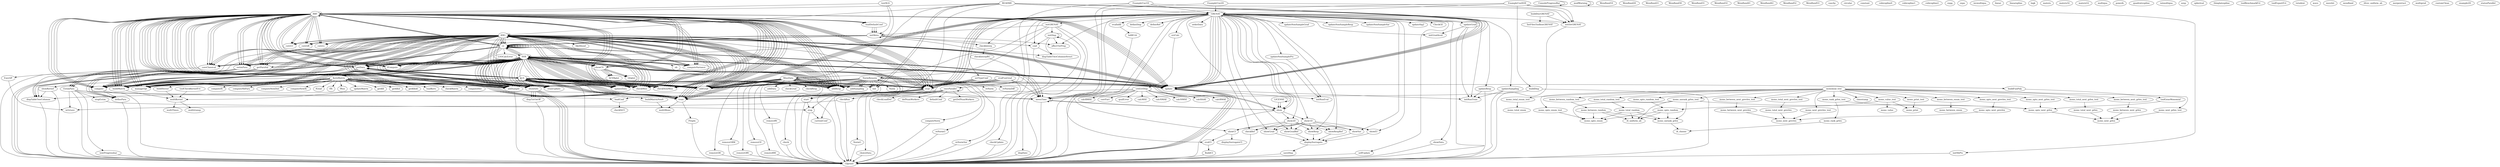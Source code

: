 /* Created by mdot for Matlab */
digraph m2html {
  GRENAT -> CheckGE;
  GRENAT -> GRENAT;
  GRENAT -> affectTxtProp;
  GRENAT -> checkInterp;
  GRENAT -> checkRef;
  GRENAT -> checkUpdate;
  GRENAT -> conf;
  GRENAT -> defineDisp;
  GRENAT -> defineRef;
  GRENAT -> errCalc;
  GRENAT -> eval;
  GRENAT -> evalCI;
  GRENAT -> evalInfill;
  GRENAT -> initGRENAT;
  GRENAT -> initGradAvail;
  GRENAT -> initRunEval;
  GRENAT -> initRunTrain;
  GRENAT -> orderData;
  GRENAT -> selfUpdate;
  GRENAT -> setTypeConf;
  GRENAT -> show;
  GRENAT -> show1D;
  GRENAT -> show2D;
  GRENAT -> showCI;
  GRENAT -> showData;
  GRENAT -> showEI;
  GRENAT -> showGrad;
  GRENAT -> showGradRef;
  GRENAT -> showResp;
  GRENAT -> showRespRef;
  GRENAT -> showVar;
  GRENAT -> train;
  GRENAT -> update;
  GRENAT -> updateGrad;
  GRENAT -> updateNonSampleGrad;
  GRENAT -> updateNonSamplePts;
  GRENAT -> updateNonSampleResp;
  GRENAT -> updateNonSampleVar;
  GRENAT -> updateResp;
  GRENAT -> updateSampling;
  GRENAT -> updateSig2;
  GRENAT -> initDirGRENAT;
  GRENAT -> eval;
  GRENAT -> train;
  GRENAT -> update;
  GRENAT -> eval;
  GRENAT -> train;
  GRENAT -> update;
  GRENAT -> eval;
  GRENAT -> train;
  GRENAT -> update;
  GRENAT -> eval;
  GRENAT -> train;
  GRENAT -> update;
  GRENAT -> show;
  checkInterp -> checkInterpRG;
  checkRef -> Gfprintf;
  checkUpdate -> Gfprintf;
  conf -> Gfprintf;
  conf -> dispTableTwoColumnsStruct;
  errCalc -> critErrDisp;
  eval -> train;
  eval -> train;
  eval -> train;
  eval -> train;
  eval -> train;
  eval -> Gfprintf;
  eval -> mesuTime;
  evalCI -> BuildCI;
  evalInfill -> InfillCrit;
  initGRENAT -> dispDate;
  initGRENAT -> initDisp;
  initGRENAT -> initMeta;
  initGRENAT -> MissData;
  initGRENAT -> NormRenorm;
  initGRENAT -> Gfprintf;
  selfUpdate -> Gfprintf;
  setTypeConf -> eval;
  setTypeConf -> eval;
  setTypeConf -> eval;
  setTypeConf -> eval;
  setTypeConf -> eval;
  show -> show1D;
  show -> show2D;
  show1D -> checkRef;
  show1D -> showCI;
  show1D -> showEI;
  show1D -> showGrad;
  show1D -> showGradRef;
  show1D -> showResp;
  show1D -> showRespRef;
  show1D -> showVar;
  show2D -> checkRef;
  show2D -> showCI;
  show2D -> showEI;
  show2D -> showGrad;
  show2D -> showGradRef;
  show2D -> showResp;
  show2D -> showRespRef;
  show2D -> showVar;
  showCI -> evalCI;
  showCI -> displaySurrogateCI;
  showData -> Gfprintf;
  showEI -> displaySurrogate;
  showGrad -> displaySurrogate;
  showGradRef -> displaySurrogate;
  showResp -> displaySurrogate;
  showRespRef -> displaySurrogate;
  showVar -> displaySurrogate;
  train -> PrepIn;
  update -> initRunEval;
  update -> initRunTrain;
  updateGrad -> initGradAvail;
  updateGrad -> initRunTrain;
  updateGrad -> Gfprintf;
  updateNonSamplePts -> initRunEval;
  updateResp -> initRunTrain;
  updateResp -> Gfprintf;
  updateSampling -> initRunTrain;
  updateSampling -> Gfprintf;
  ExampleUse1D -> GRENAT;
  ExampleUse1D -> initDirGRENAT;
  ExampleUse1D -> execParallel;
  ExampleUse1D -> mesuTime;
  ExampleUse2D -> GRENAT;
  ExampleUse2D -> initDirGRENAT;
  ExampleUse2D -> mesuTime;
  ExampleUseDOE -> GRENAT;
  ExampleUseDOE -> initDirGRENAT;
  ExampleUseDOE -> initNbPts;
  ExampleUseDOE -> buildDisp;
  ExampleUseDOE -> mesuTime;
  LICENSE -> show;
  LICENSE -> LICENSE;
  LICENSE -> show;
  README -> GRENAT;
  README -> update;
  README -> init;
  README -> KRG;
  README -> update;
  README -> RBF;
  README -> update;
  README -> SVR;
  README -> update;
  README -> update;
  README -> init;
  README -> start;
  initDirGRENAT -> Gfprintf;
  BuildCI -> Gfprintf;
  InfillCrit -> Gfprintf;
  critErrDisp -> calcMSE;
  critErrDisp -> calcNMAE;
  critErrDisp -> calcNMSE;
  critErrDisp -> calcRAAE;
  critErrDisp -> calcRMAE;
  critErrDisp -> calcRMSE;
  critErrDisp -> corrFact;
  critErrDisp -> qualError;
  critErrDisp -> Gfprintf;
  critErrDisp -> dispTableTwoColumns;
  critErrDisp -> mesuTime;
  dispDate -> Gfprintf;
  displaySurrogate -> saveDisp;
  saveDisp -> Gfprintf;
  initDisp -> affectTxtProp;
  initDisp -> conf;
  initDisp -> initDisp;
  initDisp -> Gfprintf;
  initDisp -> dispTableTwoColumnsStruct;
  initMeta -> affectTxtProp;
  initMeta -> checkInterp;
  initMeta -> conf;
  initMeta -> initMeta;
  initMeta -> cv;
  initMeta -> cv;
  initMeta -> cv;
  initMeta -> Gfprintf;
  initMeta -> dispTableTwoColumns;
  initMeta -> dispTableTwoColumnsStruct;
  initNbPts -> Gfprintf;
  KernMatrix -> KernMatrix;
  KernMatrix -> addSample;
  KernMatrix -> buildMatrix;
  KernMatrix -> buildVector;
  KernMatrix -> checkMatrix;
  KernMatrix -> computeDist;
  KernMatrix -> computeIX;
  KernMatrix -> computeNbPara;
  KernMatrix -> computeNewDist;
  KernMatrix -> computeNewIX;
  KernMatrix -> fGrad;
  KernMatrix -> fIX;
  KernMatrix -> fRun;
  KernMatrix -> getKK;
  KernMatrix -> getKKd;
  KernMatrix -> getKKdd;
  KernMatrix -> init;
  KernMatrix -> loadKern;
  KernMatrix -> showKernel;
  KernMatrix -> updateMatrix;
  KernMatrix -> addSample;
  KernMatrix -> buildMatrix;
  KernMatrix -> addSample;
  KernMatrix -> buildMatrix;
  KernMatrix -> addSample;
  KernMatrix -> buildMatrix;
  KernMatrix -> addSample;
  KernMatrix -> init;
  addSample -> Gfprintf;
  buildMatrix -> multiKernel;
  buildVector -> multiKernel;
  showKernel -> Gfprintf;
  showKernel -> dispTableTwoColumns;
  updateMatrix -> multiKernel;
  multiKernel -> multiTimes;
  multiKernel -> multitransp;
  toolCheckKernelFct -> multiKernel;
  toolGeneMonomial -> mono_upto_next_grlex;
  ConsoleProgressBar -> ConsoleProgressBar;
  mono_between_enum_test -> mono_between_enum;
  mono_between_next_grevlex -> mono_next_grevlex;
  mono_between_next_grevlex_test -> mono_between_next_grevlex;
  mono_between_next_grlex -> mono_next_grlex;
  mono_between_next_grlex_test -> mono_between_next_grlex;
  mono_between_random -> i4_uniform_ab;
  mono_between_random -> mono_unrank_grlex;
  mono_between_random -> mono_upto_enum;
  mono_between_random_test -> mono_between_random;
  mono_next_grevlex_test -> mono_next_grevlex;
  mono_next_grlex_test -> mono_next_grlex;
  mono_print_test -> mono_print;
  mono_rank_grlex -> i4_choose;
  mono_rank_grlex_test -> mono_rank_grlex;
  mono_rank_grlex_test -> mono_upto_next_grlex;
  mono_total_enum_test -> mono_total_enum;
  mono_total_next_grevlex -> mono_next_grevlex;
  mono_total_next_grevlex_test -> mono_total_next_grevlex;
  mono_total_next_grlex -> mono_next_grlex;
  mono_total_next_grlex_test -> mono_total_next_grlex;
  mono_total_random -> i4_uniform_ab;
  mono_total_random -> mono_unrank_grlex;
  mono_total_random -> mono_upto_enum;
  mono_total_random_test -> mono_total_random;
  mono_unrank_grlex -> i4_choose;
  mono_unrank_grlex_test -> i4_uniform_ab;
  mono_unrank_grlex_test -> mono_unrank_grlex;
  mono_unrank_grlex_test -> mono_upto_enum;
  mono_unrank_grlex_test -> mono_upto_next_grlex;
  mono_upto_enum_test -> mono_upto_enum;
  mono_upto_next_grevlex -> mono_next_grevlex;
  mono_upto_next_grevlex_test -> mono_upto_next_grevlex;
  mono_upto_next_grlex -> mono_next_grlex;
  mono_upto_next_grlex_test -> mono_upto_next_grlex;
  mono_upto_random -> i4_uniform_ab;
  mono_upto_random -> mono_unrank_grlex;
  mono_upto_random -> mono_upto_enum;
  mono_upto_random_test -> mono_upto_random;
  mono_value_test -> mono_print;
  mono_value_test -> mono_upto_random;
  mono_value_test -> mono_value;
  monomial_test -> mono_between_enum_test;
  monomial_test -> mono_between_next_grevlex_test;
  monomial_test -> mono_between_next_grlex_test;
  monomial_test -> mono_between_random_test;
  monomial_test -> mono_next_grevlex_test;
  monomial_test -> mono_next_grlex_test;
  monomial_test -> mono_print_test;
  monomial_test -> mono_rank_grlex_test;
  monomial_test -> mono_total_enum_test;
  monomial_test -> mono_total_next_grevlex_test;
  monomial_test -> mono_total_next_grlex_test;
  monomial_test -> mono_total_random_test;
  monomial_test -> mono_unrank_grlex_test;
  monomial_test -> mono_upto_enum_test;
  monomial_test -> mono_upto_next_grevlex_test;
  monomial_test -> mono_upto_next_grlex_test;
  monomial_test -> mono_upto_random_test;
  monomial_test -> mono_value_test;
  monomial_test -> timestamp;
  KRG -> eval;
  KRG -> train;
  KRG -> update;
  KRG -> addSample;
  KRG -> buildMatrix;
  KRG -> KRG;
  KRG -> addGrad;
  KRG -> addResp;
  KRG -> addSample;
  KRG -> buildMatrix;
  KRG -> checkMiss;
  KRG -> checkNewMiss;
  KRG -> compute;
  KRG -> computeVariance;
  KRG -> coreClassical;
  KRG -> coreLL;
  KRG -> coreLU;
  KRG -> coreQR;
  KRG -> cv;
  KRG -> estimPara;
  KRG -> eval;
  KRG -> fCompute;
  KRG -> getParaVal;
  KRG -> likelihood;
  KRG -> manageOpt;
  KRG -> setData;
  KRG -> showCV;
  KRG -> showInfo;
  KRG -> train;
  KRG -> trainUpdate;
  KRG -> update;
  KRG -> updateData;
  KRG -> addGrad;
  KRG -> addResp;
  KRG -> addSample;
  KRG -> buildMatrix;
  KRG -> checkMiss;
  KRG -> checkNewMiss;
  KRG -> compute;
  KRG -> computeVariance;
  KRG -> coreClassical;
  KRG -> coreLL;
  KRG -> coreLU;
  KRG -> coreQR;
  KRG -> cv;
  KRG -> estimPara;
  KRG -> eval;
  KRG -> fCompute;
  KRG -> getParaVal;
  KRG -> manageOpt;
  KRG -> setData;
  KRG -> showCV;
  KRG -> showInfo;
  KRG -> train;
  KRG -> trainUpdate;
  KRG -> update;
  KRG -> updateData;
  KRG -> addGrad;
  KRG -> addResp;
  KRG -> addSample;
  KRG -> buildMatrix;
  KRG -> checkMiss;
  KRG -> checkNewMiss;
  KRG -> compute;
  KRG -> computeVariance;
  KRG -> coreClassical;
  KRG -> cv;
  KRG -> estimPara;
  KRG -> eval;
  KRG -> fCompute;
  KRG -> getParaVal;
  KRG -> manageOpt;
  KRG -> setData;
  KRG -> showCV;
  KRG -> showInfo;
  KRG -> train;
  KRG -> trainUpdate;
  KRG -> update;
  KRG -> updateData;
  KRG -> addGrad;
  KRG -> addResp;
  KRG -> addSample;
  KRG -> checkMiss;
  KRG -> checkNewMiss;
  KRG -> compute;
  KRG -> eval;
  KRG -> manageOpt;
  KRG -> setData;
  KRG -> showInfo;
  KRG -> train;
  KRG -> trainUpdate;
  KRG -> update;
  KRG -> updateData;
  KRG -> addGrad;
  KRG -> addResp;
  KRG -> addGrad;
  KRG -> addResp;
  KRG -> Gfprintf;
  compute -> definePara;
  cv -> cv;
  cv -> cv;
  cv -> cv;
  cv -> Gfprintf;
  cv -> dispTableTwoColumns;
  cv -> mesuTime;
  estimPara -> EstimPara;
  getParaVal -> definePara;
  loadDefaultConf -> initMeta;
  setData -> KernMatrix;
  setData -> xLS;
  showCV -> QQplot;
  showCV -> SCVRplot;
  showInfo -> Gfprintf;
  showInfo -> dispTxtOnOff;
  update -> Gfprintf;
  RBF -> eval;
  RBF -> train;
  RBF -> update;
  RBF -> addSample;
  RBF -> buildMatrix;
  RBF -> addGrad;
  RBF -> addResp;
  RBF -> addSample;
  RBF -> buildMatrix;
  RBF -> checkMiss;
  RBF -> checkNewMiss;
  RBF -> compute;
  RBF -> computeVariance;
  RBF -> coreClassical;
  RBF -> coreLL;
  RBF -> coreLU;
  RBF -> coreQR;
  RBF -> cv;
  RBF -> estimPara;
  RBF -> eval;
  RBF -> fCompute;
  RBF -> getParaVal;
  RBF -> loadDefaultConf;
  RBF -> manageOpt;
  RBF -> setData;
  RBF -> showCV;
  RBF -> showInfo;
  RBF -> train;
  RBF -> trainUpdate;
  RBF -> update;
  RBF -> updateData;
  RBF -> RBF;
  RBF -> addGrad;
  RBF -> addResp;
  RBF -> addSample;
  RBF -> buildMatrix;
  RBF -> checkMiss;
  RBF -> checkNewMiss;
  RBF -> compute;
  RBF -> computeVariance;
  RBF -> coreClassical;
  RBF -> coreLL;
  RBF -> coreLU;
  RBF -> coreQR;
  RBF -> cv;
  RBF -> estimPara;
  RBF -> eval;
  RBF -> fCompute;
  RBF -> getParaVal;
  RBF -> loadDefaultConf;
  RBF -> manageOpt;
  RBF -> setData;
  RBF -> showCV;
  RBF -> showInfo;
  RBF -> train;
  RBF -> trainUpdate;
  RBF -> update;
  RBF -> updateData;
  RBF -> addGrad;
  RBF -> addResp;
  RBF -> addSample;
  RBF -> buildMatrix;
  RBF -> checkMiss;
  RBF -> checkNewMiss;
  RBF -> compute;
  RBF -> computeVariance;
  RBF -> coreClassical;
  RBF -> cv;
  RBF -> estimPara;
  RBF -> eval;
  RBF -> fCompute;
  RBF -> getParaVal;
  RBF -> loadDefaultConf;
  RBF -> manageOpt;
  RBF -> setData;
  RBF -> showCV;
  RBF -> showInfo;
  RBF -> train;
  RBF -> trainUpdate;
  RBF -> update;
  RBF -> updateData;
  RBF -> addGrad;
  RBF -> addResp;
  RBF -> addSample;
  RBF -> checkMiss;
  RBF -> checkNewMiss;
  RBF -> compute;
  RBF -> eval;
  RBF -> manageOpt;
  RBF -> setData;
  RBF -> showInfo;
  RBF -> train;
  RBF -> trainUpdate;
  RBF -> update;
  RBF -> updateData;
  RBF -> addGrad;
  RBF -> addResp;
  RBF -> addGrad;
  RBF -> addResp;
  cv -> cv;
  cv -> cv;
  cv -> cv;
  cv -> Gfprintf;
  cv -> dispTableTwoColumns;
  cv -> mesuTime;
  estimPara -> EstimPara;
  getParaVal -> definePara;
  loadDefaultConf -> initMeta;
  setData -> KernMatrix;
  showCV -> QQplot;
  showCV -> SCVRplot;
  showInfo -> Gfprintf;
  showInfo -> dispTxtOnOff;
  update -> Gfprintf;
  SVR -> eval;
  SVR -> train;
  SVR -> update;
  SVR -> addSample;
  SVR -> buildMatrix;
  SVR -> addGrad;
  SVR -> addResp;
  SVR -> addSample;
  SVR -> buildMatrix;
  SVR -> checkMiss;
  SVR -> checkNewMiss;
  SVR -> compute;
  SVR -> computeVariance;
  SVR -> coreClassical;
  SVR -> cv;
  SVR -> estimPara;
  SVR -> eval;
  SVR -> fCompute;
  SVR -> getParaVal;
  SVR -> manageOpt;
  SVR -> setData;
  SVR -> showCV;
  SVR -> showInfo;
  SVR -> train;
  SVR -> trainUpdate;
  SVR -> update;
  SVR -> updateData;
  SVR -> addGrad;
  SVR -> addResp;
  SVR -> addSample;
  SVR -> buildMatrix;
  SVR -> checkMiss;
  SVR -> checkNewMiss;
  SVR -> compute;
  SVR -> computeVariance;
  SVR -> coreClassical;
  SVR -> cv;
  SVR -> estimPara;
  SVR -> eval;
  SVR -> fCompute;
  SVR -> getParaVal;
  SVR -> manageOpt;
  SVR -> setData;
  SVR -> showCV;
  SVR -> showInfo;
  SVR -> train;
  SVR -> trainUpdate;
  SVR -> update;
  SVR -> updateData;
  SVR -> SVR;
  SVR -> addGrad;
  SVR -> addResp;
  SVR -> addSample;
  SVR -> buildMatrix;
  SVR -> checkMiss;
  SVR -> checkNewMiss;
  SVR -> compute;
  SVR -> computeVariance;
  SVR -> coreClassical;
  SVR -> cv;
  SVR -> estimPara;
  SVR -> eval;
  SVR -> fCompute;
  SVR -> getParaVal;
  SVR -> manageOpt;
  SVR -> sb;
  SVR -> setData;
  SVR -> showCV;
  SVR -> showInfo;
  SVR -> train;
  SVR -> trainUpdate;
  SVR -> update;
  SVR -> updateData;
  SVR -> addGrad;
  SVR -> addResp;
  SVR -> addSample;
  SVR -> checkMiss;
  SVR -> checkNewMiss;
  SVR -> compute;
  SVR -> eval;
  SVR -> manageOpt;
  SVR -> setData;
  SVR -> showInfo;
  SVR -> train;
  SVR -> trainUpdate;
  SVR -> update;
  SVR -> updateData;
  SVR -> addGrad;
  SVR -> addResp;
  SVR -> addGrad;
  SVR -> addResp;
  coreClassical -> ExecQP;
  cv -> LOOCalcError;
  cv -> cv;
  cv -> cv;
  cv -> SVR;
  cv -> cv;
  cv -> Gfprintf;
  cv -> dispTableTwoColumns;
  cv -> mesuTime;
  estimPara -> EstimPara;
  getParaVal -> definePara;
  loadDefaultConf -> initMeta;
  sb -> mesuTime;
  setData -> KernMatrix;
  showCV -> QQplot;
  showCV -> SCVRplot;
  showInfo -> Gfprintf;
  showInfo -> dispTxtOnOff;
  update -> Gfprintf;
  buildFunPoly -> toolGeneMonomial;
  buildMatrixNonS -> multiMono;
  compute -> Gfprintf;
  showInfo -> Gfprintf;
  train -> multiMono;
  update -> Gfprintf;
  xLS -> eval;
  xLS -> train;
  xLS -> update;
  xLS -> addSample;
  xLS -> addGrad;
  xLS -> addResp;
  xLS -> addSample;
  xLS -> checkMiss;
  xLS -> checkNewMiss;
  xLS -> compute;
  xLS -> eval;
  xLS -> manageOpt;
  xLS -> setData;
  xLS -> showInfo;
  xLS -> train;
  xLS -> trainUpdate;
  xLS -> update;
  xLS -> updateData;
  xLS -> addGrad;
  xLS -> addResp;
  xLS -> addSample;
  xLS -> checkMiss;
  xLS -> checkNewMiss;
  xLS -> compute;
  xLS -> eval;
  xLS -> manageOpt;
  xLS -> setData;
  xLS -> showInfo;
  xLS -> train;
  xLS -> trainUpdate;
  xLS -> update;
  xLS -> updateData;
  xLS -> addGrad;
  xLS -> addResp;
  xLS -> addSample;
  xLS -> checkMiss;
  xLS -> checkNewMiss;
  xLS -> compute;
  xLS -> eval;
  xLS -> manageOpt;
  xLS -> setData;
  xLS -> showInfo;
  xLS -> train;
  xLS -> trainUpdate;
  xLS -> update;
  xLS -> updateData;
  xLS -> addGrad;
  xLS -> addResp;
  xLS -> addSample;
  xLS -> buildFunPoly;
  xLS -> buildMatrixNonS;
  xLS -> checkMiss;
  xLS -> checkNewMiss;
  xLS -> compute;
  xLS -> eval;
  xLS -> manageOpt;
  xLS -> setData;
  xLS -> showInfo;
  xLS -> train;
  xLS -> trainUpdate;
  xLS -> update;
  xLS -> updateData;
  xLS -> xLS;
  xLS -> addGrad;
  xLS -> addResp;
  xLS -> addGrad;
  xLS -> addResp;
  xLS -> Gfprintf;
  EstimPara -> definePara;
  EstimPara -> stopEstim;
  EstimPara -> loadConf;
  EstimPara -> Gfprintf;
  EstimPara -> isOctave;
  EstimPara -> mesuTime;
  EstimPara -> textProgressbar;
  PrepIn -> Gfprintf;
  definePara -> Gfprintf;
  stopEstim -> stop;
  testXLS -> initMeta;
  testXLS -> RBF;
  testXLS -> MissData;
  MissData -> show;
  MissData -> addGrad;
  MissData -> addResp;
  MissData -> addGrad;
  MissData -> addResp;
  MissData -> addGrad;
  MissData -> addResp;
  MissData -> addGrad;
  MissData -> addResp;
  MissData -> MissData;
  MissData -> addData;
  MissData -> addGrad;
  MissData -> addResp;
  MissData -> addSampling;
  MissData -> check;
  MissData -> checkGrad;
  MissData -> checkResp;
  MissData -> removeGM;
  MissData -> removeGRM;
  MissData -> removeGRV;
  MissData -> removeGV;
  MissData -> removeRM;
  MissData -> removeRV;
  MissData -> show;
  MissData -> addGrad;
  MissData -> addResp;
  MissData -> addSampling;
  check -> Gfprintf;
  removeGM -> Gfprintf;
  removeGRM -> Gfprintf;
  removeGRV -> Gfprintf;
  removeGV -> Gfprintf;
  removeRM -> Gfprintf;
  removeRV -> Gfprintf;
  show -> Gfprintf;
  NormG -> Gfprintf;
  NormRenorm -> init;
  NormRenorm -> addGrad;
  NormRenorm -> addResp;
  NormRenorm -> addGrad;
  NormRenorm -> addResp;
  NormRenorm -> addGrad;
  NormRenorm -> addResp;
  NormRenorm -> addGrad;
  NormRenorm -> addResp;
  NormRenorm -> addGrad;
  NormRenorm -> addResp;
  NormRenorm -> addSampling;
  NormRenorm -> Norm;
  NormRenorm -> NormG;
  NormRenorm -> NormRenorm;
  NormRenorm -> addGrad;
  NormRenorm -> addResp;
  NormRenorm -> addSampling;
  NormRenorm -> choiceData;
  NormRenorm -> computeNorm;
  NormRenorm -> init;
  NormRenorm -> loadConf;
  NormRenorm -> reNorm;
  NormRenorm -> reNormDiff;
  NormRenorm -> reNormG;
  NormRenorm -> reNormVar;
  choiceData -> Gfprintf;
  computeNorm -> Gfprintf;
  loadConf -> checkStCl;
  reNormG -> Gfprintf;
  reNormVar -> Gfprintf;
  checkRun -> Gfprintf;
  checkRun -> isOctave;
  execParallel -> checkLoadDef;
  execParallel -> checkRun;
  execParallel -> currentConf;
  execParallel -> defNumWorkers;
  execParallel -> defaultConf;
  execParallel -> execParallel;
  execParallel -> getDefNumWorkers;
  execParallel -> start;
  execParallel -> stop;
  execParallel -> Gfprintf;
  start -> stop;
  start -> Gfprintf;
  stop -> currentConf;
  stop -> Gfprintf;
  ExecQP -> isOctave;
  buildDisp -> Gfprintf;
  buildDisp -> mesuTime;
  buildDocGRENAT -> initDirGRENAT;
  buildDocGRENAT -> listFilesToolboxGRENAT;
  checkInterpRG -> Gfprintf;
  dispTableTwoColumns -> Gfprintf;
  dispTxtOnOff -> Gfprintf;
  evalFunGrad -> eval;
  evalFunGrad -> eval;
  evalFunGrad -> eval;
  evalFunGrad -> eval;
  evalFunGrad -> eval;
  evalFunGrad -> Gfprintf;
  evalFunGrad -> mesuTime;
  mesuTime -> show;
  mesuTime -> show;
  mesuTime -> Gfprintf;
  mesuTime -> mesuTime;
  modWarning -> modWarning;
  textProgressbar -> Gfprintf;

  CheckGE [URL="GRENAT/@GRENAT/CheckGE.html"];
  GRENAT [URL="GRENAT/@GRENAT/GRENAT.html"];
  affectTxtProp [URL="GRENAT/@GRENAT/affectTxtProp.html"];
  checkInterp [URL="GRENAT/@GRENAT/checkInterp.html"];
  checkRef [URL="GRENAT/@GRENAT/checkRef.html"];
  checkUpdate [URL="GRENAT/@GRENAT/checkUpdate.html"];
  conf [URL="GRENAT/@GRENAT/conf.html"];
  defineDisp [URL="GRENAT/@GRENAT/defineDisp.html"];
  defineRef [URL="GRENAT/@GRENAT/defineRef.html"];
  errCalc [URL="GRENAT/@GRENAT/errCalc.html"];
  eval [URL="GRENAT/@GRENAT/eval.html"];
  evalCI [URL="GRENAT/@GRENAT/evalCI.html"];
  evalInfill [URL="GRENAT/@GRENAT/evalInfill.html"];
  initGRENAT [URL="GRENAT/@GRENAT/initGRENAT.html"];
  initGradAvail [URL="GRENAT/@GRENAT/initGradAvail.html"];
  initRunEval [URL="GRENAT/@GRENAT/initRunEval.html"];
  initRunTrain [URL="GRENAT/@GRENAT/initRunTrain.html"];
  orderData [URL="GRENAT/@GRENAT/orderData.html"];
  selfUpdate [URL="GRENAT/@GRENAT/selfUpdate.html"];
  setTypeConf [URL="GRENAT/@GRENAT/setTypeConf.html"];
  show [URL="GRENAT/@GRENAT/show.html"];
  show1D [URL="GRENAT/@GRENAT/show1D.html"];
  show2D [URL="GRENAT/@GRENAT/show2D.html"];
  showCI [URL="GRENAT/@GRENAT/showCI.html"];
  showData [URL="GRENAT/@GRENAT/showData.html"];
  showEI [URL="GRENAT/@GRENAT/showEI.html"];
  showGrad [URL="GRENAT/@GRENAT/showGrad.html"];
  showGradRef [URL="GRENAT/@GRENAT/showGradRef.html"];
  showResp [URL="GRENAT/@GRENAT/showResp.html"];
  showRespRef [URL="GRENAT/@GRENAT/showRespRef.html"];
  showVar [URL="GRENAT/@GRENAT/showVar.html"];
  train [URL="GRENAT/@GRENAT/train.html"];
  update [URL="GRENAT/@GRENAT/update.html"];
  updateGrad [URL="GRENAT/@GRENAT/updateGrad.html"];
  updateNonSampleGrad [URL="GRENAT/@GRENAT/updateNonSampleGrad.html"];
  updateNonSamplePts [URL="GRENAT/@GRENAT/updateNonSamplePts.html"];
  updateNonSampleResp [URL="GRENAT/@GRENAT/updateNonSampleResp.html"];
  updateNonSampleVar [URL="GRENAT/@GRENAT/updateNonSampleVar.html"];
  updateResp [URL="GRENAT/@GRENAT/updateResp.html"];
  updateSampling [URL="GRENAT/@GRENAT/updateSampling.html"];
  updateSig2 [URL="GRENAT/@GRENAT/updateSig2.html"];
  ExampleUse1D [URL="GRENAT/ExampleUse1D.html"];
  ExampleUse2D [URL="GRENAT/ExampleUse2D.html"];
  ExampleUseDOE [URL="GRENAT/ExampleUseDOE.html"];
  LICENSE [URL="GRENAT/LICENSE.html"];
  README [URL="GRENAT/README.html"];
  initDirGRENAT [URL="GRENAT/initDirGRENAT.html"];
  BuildCI [URL="GRENAT/src/crit/BuildCI.html"];
  InfillCrit [URL="GRENAT/src/crit/InfillCrit.html"];
  LOOCalcError [URL="GRENAT/src/crit/LOOCalcError.html"];
  calcMSE [URL="GRENAT/src/crit/calcMSE.html"];
  calcNMAE [URL="GRENAT/src/crit/calcNMAE.html"];
  calcNMSE [URL="GRENAT/src/crit/calcNMSE.html"];
  calcRAAE [URL="GRENAT/src/crit/calcRAAE.html"];
  calcRMAE [URL="GRENAT/src/crit/calcRMAE.html"];
  calcRMSE [URL="GRENAT/src/crit/calcRMSE.html"];
  corrFact [URL="GRENAT/src/crit/corrFact.html"];
  critErrDisp [URL="GRENAT/src/crit/critErrDisp.html"];
  qualError [URL="GRENAT/src/crit/qualError.html"];
  QQplot [URL="GRENAT/src/disp/QQplot.html"];
  SCVRplot [URL="GRENAT/src/disp/SCVRplot.html"];
  dispDate [URL="GRENAT/src/disp/dispDate.html"];
  displaySurrogate [URL="GRENAT/src/disp/displaySurrogate.html"];
  displaySurrogateCI [URL="GRENAT/src/disp/displaySurrogateCI.html"];
  saveDisp [URL="GRENAT/src/disp/saveDisp.html"];
  initDisp [URL="GRENAT/src/init/initDisp.html"];
  initMeta [URL="GRENAT/src/init/initMeta.html"];
  initNbPts [URL="GRENAT/src/init/initNbPts.html"];
  KernMatrix [URL="GRENAT/src/kernANDfun/@KernMatrix/KernMatrix.html"];
  addSample [URL="GRENAT/src/kernANDfun/@KernMatrix/addSample.html"];
  buildMatrix [URL="GRENAT/src/kernANDfun/@KernMatrix/buildMatrix.html"];
  buildVector [URL="GRENAT/src/kernANDfun/@KernMatrix/buildVector.html"];
  checkMatrix [URL="GRENAT/src/kernANDfun/@KernMatrix/checkMatrix.html"];
  computeDist [URL="GRENAT/src/kernANDfun/@KernMatrix/computeDist.html"];
  computeIX [URL="GRENAT/src/kernANDfun/@KernMatrix/computeIX.html"];
  computeNbPara [URL="GRENAT/src/kernANDfun/@KernMatrix/computeNbPara.html"];
  computeNewDist [URL="GRENAT/src/kernANDfun/@KernMatrix/computeNewDist.html"];
  computeNewIX [URL="GRENAT/src/kernANDfun/@KernMatrix/computeNewIX.html"];
  fGrad [URL="GRENAT/src/kernANDfun/@KernMatrix/fGrad.html"];
  fIX [URL="GRENAT/src/kernANDfun/@KernMatrix/fIX.html"];
  fRun [URL="GRENAT/src/kernANDfun/@KernMatrix/fRun.html"];
  getKK [URL="GRENAT/src/kernANDfun/@KernMatrix/getKK.html"];
  getKKd [URL="GRENAT/src/kernANDfun/@KernMatrix/getKKd.html"];
  getKKdd [URL="GRENAT/src/kernANDfun/@KernMatrix/getKKdd.html"];
  init [URL="GRENAT/src/kernANDfun/@KernMatrix/init.html"];
  loadKern [URL="GRENAT/src/kernANDfun/@KernMatrix/loadKern.html"];
  showKernel [URL="GRENAT/src/kernANDfun/@KernMatrix/showKernel.html"];
  updateMatrix [URL="GRENAT/src/kernANDfun/@KernMatrix/updateMatrix.html"];
  Wendland10 [URL="GRENAT/src/kernANDfun/Wendland10.html"];
  Wendland20 [URL="GRENAT/src/kernANDfun/Wendland20.html"];
  Wendland21 [URL="GRENAT/src/kernANDfun/Wendland21.html"];
  Wendland30 [URL="GRENAT/src/kernANDfun/Wendland30.html"];
  Wendland31 [URL="GRENAT/src/kernANDfun/Wendland31.html"];
  Wendland32 [URL="GRENAT/src/kernANDfun/Wendland32.html"];
  Wendland41 [URL="GRENAT/src/kernANDfun/Wendland41.html"];
  Wendland42 [URL="GRENAT/src/kernANDfun/Wendland42.html"];
  Wendland52 [URL="GRENAT/src/kernANDfun/Wendland52.html"];
  Wendland53 [URL="GRENAT/src/kernANDfun/Wendland53.html"];
  cauchy [URL="GRENAT/src/kernANDfun/cauchy.html"];
  circular [URL="GRENAT/src/kernANDfun/circular.html"];
  constant [URL="GRENAT/src/kernANDfun/constant.html"];
  cubicspline0 [URL="GRENAT/src/kernANDfun/cubicspline0.html"];
  cubicspline1 [URL="GRENAT/src/kernANDfun/cubicspline1.html"];
  cubicspline2 [URL="GRENAT/src/kernANDfun/cubicspline2.html"];
  expg [URL="GRENAT/src/kernANDfun/expg.html"];
  expo [URL="GRENAT/src/kernANDfun/expo.html"];
  invmultiqua [URL="GRENAT/src/kernANDfun/invmultiqua.html"];
  linear [URL="GRENAT/src/kernANDfun/linear.html"];
  linearspline [URL="GRENAT/src/kernANDfun/linearspline.html"];
  logk [URL="GRENAT/src/kernANDfun/logk.html"];
  matern [URL="GRENAT/src/kernANDfun/matern.html"];
  matern32 [URL="GRENAT/src/kernANDfun/matern32.html"];
  matern52 [URL="GRENAT/src/kernANDfun/matern52.html"];
  multiKernel [URL="GRENAT/src/kernANDfun/multiKernel.html"];
  multiMono [URL="GRENAT/src/kernANDfun/multiMono.html"];
  multiqua [URL="GRENAT/src/kernANDfun/multiqua.html"];
  powerk [URL="GRENAT/src/kernANDfun/powerk.html"];
  quadraticspline [URL="GRENAT/src/kernANDfun/quadraticspline.html"];
  ratmultiqua [URL="GRENAT/src/kernANDfun/ratmultiqua.html"];
  sexp [URL="GRENAT/src/kernANDfun/sexp.html"];
  spherical [URL="GRENAT/src/kernANDfun/spherical.html"];
  thinplatespline [URL="GRENAT/src/kernANDfun/thinplatespline.html"];
  toolBenchmarkFct [URL="GRENAT/src/kernANDfun/toolBenchmarkFct.html"];
  toolCheckKernelFct [URL="GRENAT/src/kernANDfun/toolCheckKernelFct.html"];
  toolExportFct [URL="GRENAT/src/kernANDfun/toolExportFct.html"];
  toolGeneMonomial [URL="GRENAT/src/kernANDfun/toolGeneMonomial.html"];
  tstudent [URL="GRENAT/src/kernANDfun/tstudent.html"];
  wave [URL="GRENAT/src/kernANDfun/wave.html"];
  wavelet [URL="GRENAT/src/kernANDfun/wavelet.html"];
  wendland [URL="GRENAT/src/kernANDfun/wendland.html"];
  ConsoleProgressBar [URL="GRENAT/src/libs/ConsoleProgressBar.html"];
  i4_choose [URL="GRENAT/src/libs/Monomial/i4_choose.html"];
  i4_uniform_ab [URL="GRENAT/src/libs/Monomial/i4_uniform_ab.html"];
  i4vec_uniform_ab [URL="GRENAT/src/libs/Monomial/i4vec_uniform_ab.html"];
  mono_between_enum [URL="GRENAT/src/libs/Monomial/mono_between_enum.html"];
  mono_between_enum_test [URL="GRENAT/src/libs/Monomial/mono_between_enum_test.html"];
  mono_between_next_grevlex [URL="GRENAT/src/libs/Monomial/mono_between_next_grevlex.html"];
  mono_between_next_grevlex_test [URL="GRENAT/src/libs/Monomial/mono_between_next_grevlex_test.html"];
  mono_between_next_grlex [URL="GRENAT/src/libs/Monomial/mono_between_next_grlex.html"];
  mono_between_next_grlex_test [URL="GRENAT/src/libs/Monomial/mono_between_next_grlex_test.html"];
  mono_between_random [URL="GRENAT/src/libs/Monomial/mono_between_random.html"];
  mono_between_random_test [URL="GRENAT/src/libs/Monomial/mono_between_random_test.html"];
  mono_next_grevlex [URL="GRENAT/src/libs/Monomial/mono_next_grevlex.html"];
  mono_next_grevlex_test [URL="GRENAT/src/libs/Monomial/mono_next_grevlex_test.html"];
  mono_next_grlex [URL="GRENAT/src/libs/Monomial/mono_next_grlex.html"];
  mono_next_grlex_test [URL="GRENAT/src/libs/Monomial/mono_next_grlex_test.html"];
  mono_print [URL="GRENAT/src/libs/Monomial/mono_print.html"];
  mono_print_test [URL="GRENAT/src/libs/Monomial/mono_print_test.html"];
  mono_rank_grlex [URL="GRENAT/src/libs/Monomial/mono_rank_grlex.html"];
  mono_rank_grlex_test [URL="GRENAT/src/libs/Monomial/mono_rank_grlex_test.html"];
  mono_total_enum [URL="GRENAT/src/libs/Monomial/mono_total_enum.html"];
  mono_total_enum_test [URL="GRENAT/src/libs/Monomial/mono_total_enum_test.html"];
  mono_total_next_grevlex [URL="GRENAT/src/libs/Monomial/mono_total_next_grevlex.html"];
  mono_total_next_grevlex_test [URL="GRENAT/src/libs/Monomial/mono_total_next_grevlex_test.html"];
  mono_total_next_grlex [URL="GRENAT/src/libs/Monomial/mono_total_next_grlex.html"];
  mono_total_next_grlex_test [URL="GRENAT/src/libs/Monomial/mono_total_next_grlex_test.html"];
  mono_total_random [URL="GRENAT/src/libs/Monomial/mono_total_random.html"];
  mono_total_random_test [URL="GRENAT/src/libs/Monomial/mono_total_random_test.html"];
  mono_unrank_grlex [URL="GRENAT/src/libs/Monomial/mono_unrank_grlex.html"];
  mono_unrank_grlex_test [URL="GRENAT/src/libs/Monomial/mono_unrank_grlex_test.html"];
  mono_upto_enum [URL="GRENAT/src/libs/Monomial/mono_upto_enum.html"];
  mono_upto_enum_test [URL="GRENAT/src/libs/Monomial/mono_upto_enum_test.html"];
  mono_upto_next_grevlex [URL="GRENAT/src/libs/Monomial/mono_upto_next_grevlex.html"];
  mono_upto_next_grevlex_test [URL="GRENAT/src/libs/Monomial/mono_upto_next_grevlex_test.html"];
  mono_upto_next_grlex [URL="GRENAT/src/libs/Monomial/mono_upto_next_grlex.html"];
  mono_upto_next_grlex_test [URL="GRENAT/src/libs/Monomial/mono_upto_next_grlex_test.html"];
  mono_upto_random [URL="GRENAT/src/libs/Monomial/mono_upto_random.html"];
  mono_upto_random_test [URL="GRENAT/src/libs/Monomial/mono_upto_random_test.html"];
  mono_value [URL="GRENAT/src/libs/Monomial/mono_value.html"];
  mono_value_test [URL="GRENAT/src/libs/Monomial/mono_value_test.html"];
  monomial_test [URL="GRENAT/src/libs/Monomial/monomial_test.html"];
  timestamp [URL="GRENAT/src/libs/Monomial/timestamp.html"];
  mergestruct [URL="GRENAT/src/libs/mergestruct.html"];
  multiTimes [URL="GRENAT/src/libs/multiTimes.html"];
  multiprod [URL="GRENAT/src/libs/multiprod.html"];
  multitransp [URL="GRENAT/src/libs/multitransp.html"];
  KRG [URL="GRENAT/src/surrogate/@KRG/KRG.html"];
  addGrad [URL="GRENAT/src/surrogate/@KRG/addGrad.html"];
  addResp [URL="GRENAT/src/surrogate/@KRG/addResp.html"];
  addSample [URL="GRENAT/src/surrogate/@KRG/addSample.html"];
  buildMatrix [URL="GRENAT/src/surrogate/@KRG/buildMatrix.html"];
  checkMiss [URL="GRENAT/src/surrogate/@KRG/checkMiss.html"];
  checkNewMiss [URL="GRENAT/src/surrogate/@KRG/checkNewMiss.html"];
  compute [URL="GRENAT/src/surrogate/@KRG/compute.html"];
  computeVariance [URL="GRENAT/src/surrogate/@KRG/computeVariance.html"];
  coreClassical [URL="GRENAT/src/surrogate/@KRG/coreClassical.html"];
  coreLL [URL="GRENAT/src/surrogate/@KRG/coreLL.html"];
  coreLU [URL="GRENAT/src/surrogate/@KRG/coreLU.html"];
  coreQR [URL="GRENAT/src/surrogate/@KRG/coreQR.html"];
  cv [URL="GRENAT/src/surrogate/@KRG/cv.html"];
  estimPara [URL="GRENAT/src/surrogate/@KRG/estimPara.html"];
  eval [URL="GRENAT/src/surrogate/@KRG/eval.html"];
  fCompute [URL="GRENAT/src/surrogate/@KRG/fCompute.html"];
  getParaVal [URL="GRENAT/src/surrogate/@KRG/getParaVal.html"];
  likelihood [URL="GRENAT/src/surrogate/@KRG/likelihood.html"];
  loadDefaultConf [URL="GRENAT/src/surrogate/@KRG/loadDefaultConf.html"];
  manageOpt [URL="GRENAT/src/surrogate/@KRG/manageOpt.html"];
  setData [URL="GRENAT/src/surrogate/@KRG/setData.html"];
  showCV [URL="GRENAT/src/surrogate/@KRG/showCV.html"];
  showInfo [URL="GRENAT/src/surrogate/@KRG/showInfo.html"];
  train [URL="GRENAT/src/surrogate/@KRG/train.html"];
  trainUpdate [URL="GRENAT/src/surrogate/@KRG/trainUpdate.html"];
  update [URL="GRENAT/src/surrogate/@KRG/update.html"];
  updateData [URL="GRENAT/src/surrogate/@KRG/updateData.html"];
  RBF [URL="GRENAT/src/surrogate/@RBF/RBF.html"];
  addGrad [URL="GRENAT/src/surrogate/@RBF/addGrad.html"];
  addResp [URL="GRENAT/src/surrogate/@RBF/addResp.html"];
  addSample [URL="GRENAT/src/surrogate/@RBF/addSample.html"];
  buildMatrix [URL="GRENAT/src/surrogate/@RBF/buildMatrix.html"];
  checkMiss [URL="GRENAT/src/surrogate/@RBF/checkMiss.html"];
  checkNewMiss [URL="GRENAT/src/surrogate/@RBF/checkNewMiss.html"];
  compute [URL="GRENAT/src/surrogate/@RBF/compute.html"];
  computeVariance [URL="GRENAT/src/surrogate/@RBF/computeVariance.html"];
  coreClassical [URL="GRENAT/src/surrogate/@RBF/coreClassical.html"];
  coreLL [URL="GRENAT/src/surrogate/@RBF/coreLL.html"];
  coreLU [URL="GRENAT/src/surrogate/@RBF/coreLU.html"];
  coreQR [URL="GRENAT/src/surrogate/@RBF/coreQR.html"];
  cv [URL="GRENAT/src/surrogate/@RBF/cv.html"];
  estimPara [URL="GRENAT/src/surrogate/@RBF/estimPara.html"];
  eval [URL="GRENAT/src/surrogate/@RBF/eval.html"];
  fCompute [URL="GRENAT/src/surrogate/@RBF/fCompute.html"];
  getParaVal [URL="GRENAT/src/surrogate/@RBF/getParaVal.html"];
  loadDefaultConf [URL="GRENAT/src/surrogate/@RBF/loadDefaultConf.html"];
  manageOpt [URL="GRENAT/src/surrogate/@RBF/manageOpt.html"];
  setData [URL="GRENAT/src/surrogate/@RBF/setData.html"];
  showCV [URL="GRENAT/src/surrogate/@RBF/showCV.html"];
  showInfo [URL="GRENAT/src/surrogate/@RBF/showInfo.html"];
  train [URL="GRENAT/src/surrogate/@RBF/train.html"];
  trainUpdate [URL="GRENAT/src/surrogate/@RBF/trainUpdate.html"];
  update [URL="GRENAT/src/surrogate/@RBF/update.html"];
  updateData [URL="GRENAT/src/surrogate/@RBF/updateData.html"];
  SVR [URL="GRENAT/src/surrogate/@SVR/SVR.html"];
  addGrad [URL="GRENAT/src/surrogate/@SVR/addGrad.html"];
  addResp [URL="GRENAT/src/surrogate/@SVR/addResp.html"];
  addSample [URL="GRENAT/src/surrogate/@SVR/addSample.html"];
  buildMatrix [URL="GRENAT/src/surrogate/@SVR/buildMatrix.html"];
  checkMiss [URL="GRENAT/src/surrogate/@SVR/checkMiss.html"];
  checkNewMiss [URL="GRENAT/src/surrogate/@SVR/checkNewMiss.html"];
  compute [URL="GRENAT/src/surrogate/@SVR/compute.html"];
  computeVariance [URL="GRENAT/src/surrogate/@SVR/computeVariance.html"];
  coreClassical [URL="GRENAT/src/surrogate/@SVR/coreClassical.html"];
  cv [URL="GRENAT/src/surrogate/@SVR/cv.html"];
  estimPara [URL="GRENAT/src/surrogate/@SVR/estimPara.html"];
  eval [URL="GRENAT/src/surrogate/@SVR/eval.html"];
  fCompute [URL="GRENAT/src/surrogate/@SVR/fCompute.html"];
  getParaVal [URL="GRENAT/src/surrogate/@SVR/getParaVal.html"];
  loadDefaultConf [URL="GRENAT/src/surrogate/@SVR/loadDefaultConf.html"];
  manageOpt [URL="GRENAT/src/surrogate/@SVR/manageOpt.html"];
  sb [URL="GRENAT/src/surrogate/@SVR/sb.html"];
  setData [URL="GRENAT/src/surrogate/@SVR/setData.html"];
  showCV [URL="GRENAT/src/surrogate/@SVR/showCV.html"];
  showInfo [URL="GRENAT/src/surrogate/@SVR/showInfo.html"];
  train [URL="GRENAT/src/surrogate/@SVR/train.html"];
  trainUpdate [URL="GRENAT/src/surrogate/@SVR/trainUpdate.html"];
  update [URL="GRENAT/src/surrogate/@SVR/update.html"];
  updateData [URL="GRENAT/src/surrogate/@SVR/updateData.html"];
  addGrad [URL="GRENAT/src/surrogate/@xLS/addGrad.html"];
  addResp [URL="GRENAT/src/surrogate/@xLS/addResp.html"];
  addSample [URL="GRENAT/src/surrogate/@xLS/addSample.html"];
  buildFunPoly [URL="GRENAT/src/surrogate/@xLS/buildFunPoly.html"];
  buildMatrixNonS [URL="GRENAT/src/surrogate/@xLS/buildMatrixNonS.html"];
  checkMiss [URL="GRENAT/src/surrogate/@xLS/checkMiss.html"];
  checkNewMiss [URL="GRENAT/src/surrogate/@xLS/checkNewMiss.html"];
  compute [URL="GRENAT/src/surrogate/@xLS/compute.html"];
  eval [URL="GRENAT/src/surrogate/@xLS/eval.html"];
  manageOpt [URL="GRENAT/src/surrogate/@xLS/manageOpt.html"];
  setData [URL="GRENAT/src/surrogate/@xLS/setData.html"];
  showInfo [URL="GRENAT/src/surrogate/@xLS/showInfo.html"];
  train [URL="GRENAT/src/surrogate/@xLS/train.html"];
  trainUpdate [URL="GRENAT/src/surrogate/@xLS/trainUpdate.html"];
  update [URL="GRENAT/src/surrogate/@xLS/update.html"];
  updateData [URL="GRENAT/src/surrogate/@xLS/updateData.html"];
  xLS [URL="GRENAT/src/surrogate/@xLS/xLS.html"];
  EstimPara [URL="GRENAT/src/surrogate/EstimPara.html"];
  PrepIn [URL="GRENAT/src/surrogate/PrepIn.html"];
  definePara [URL="GRENAT/src/surrogate/definePara.html"];
  stopEstim [URL="GRENAT/src/surrogate/stopEstim.html"];
  testXLS [URL="GRENAT/src/surrogate/testXLS.html"];
  MissData [URL="GRENAT/src/various/@MissData/MissData.html"];
  addData [URL="GRENAT/src/various/@MissData/addData.html"];
  addGrad [URL="GRENAT/src/various/@MissData/addGrad.html"];
  addResp [URL="GRENAT/src/various/@MissData/addResp.html"];
  addSampling [URL="GRENAT/src/various/@MissData/addSampling.html"];
  check [URL="GRENAT/src/various/@MissData/check.html"];
  checkGrad [URL="GRENAT/src/various/@MissData/checkGrad.html"];
  checkResp [URL="GRENAT/src/various/@MissData/checkResp.html"];
  removeGM [URL="GRENAT/src/various/@MissData/removeGM.html"];
  removeGRM [URL="GRENAT/src/various/@MissData/removeGRM.html"];
  removeGRV [URL="GRENAT/src/various/@MissData/removeGRV.html"];
  removeGV [URL="GRENAT/src/various/@MissData/removeGV.html"];
  removeRM [URL="GRENAT/src/various/@MissData/removeRM.html"];
  removeRV [URL="GRENAT/src/various/@MissData/removeRV.html"];
  show [URL="GRENAT/src/various/@MissData/show.html"];
  Norm [URL="GRENAT/src/various/@NormRenorm/Norm.html"];
  NormG [URL="GRENAT/src/various/@NormRenorm/NormG.html"];
  NormRenorm [URL="GRENAT/src/various/@NormRenorm/NormRenorm.html"];
  addGrad [URL="GRENAT/src/various/@NormRenorm/addGrad.html"];
  addResp [URL="GRENAT/src/various/@NormRenorm/addResp.html"];
  addSampling [URL="GRENAT/src/various/@NormRenorm/addSampling.html"];
  checkStCl [URL="GRENAT/src/various/@NormRenorm/checkStCl.html"];
  choiceData [URL="GRENAT/src/various/@NormRenorm/choiceData.html"];
  computeNorm [URL="GRENAT/src/various/@NormRenorm/computeNorm.html"];
  init [URL="GRENAT/src/various/@NormRenorm/init.html"];
  loadConf [URL="GRENAT/src/various/@NormRenorm/loadConf.html"];
  reNorm [URL="GRENAT/src/various/@NormRenorm/reNorm.html"];
  reNormDiff [URL="GRENAT/src/various/@NormRenorm/reNormDiff.html"];
  reNormG [URL="GRENAT/src/various/@NormRenorm/reNormG.html"];
  reNormVar [URL="GRENAT/src/various/@NormRenorm/reNormVar.html"];
  checkLoadDef [URL="GRENAT/src/various/@execParallel/checkLoadDef.html"];
  checkRun [URL="GRENAT/src/various/@execParallel/checkRun.html"];
  currentConf [URL="GRENAT/src/various/@execParallel/currentConf.html"];
  defNumWorkers [URL="GRENAT/src/various/@execParallel/defNumWorkers.html"];
  defaultConf [URL="GRENAT/src/various/@execParallel/defaultConf.html"];
  execParallel [URL="GRENAT/src/various/@execParallel/execParallel.html"];
  getDefNumWorkers [URL="GRENAT/src/various/@execParallel/getDefNumWorkers.html"];
  start [URL="GRENAT/src/various/@execParallel/start.html"];
  stop [URL="GRENAT/src/various/@execParallel/stop.html"];
  ExecQP [URL="GRENAT/src/various/ExecQP.html"];
  Gfprintf [URL="GRENAT/src/various/Gfprintf.html"];
  buildDisp [URL="GRENAT/src/various/buildDisp.html"];
  buildDocGRENAT [URL="GRENAT/src/various/buildDocGRENAT.html"];
  checkInterpRG [URL="GRENAT/src/various/checkInterpRG.html"];
  customClean [URL="GRENAT/src/various/customClean.html"];
  dispTableTwoColumns [URL="GRENAT/src/various/dispTableTwoColumns.html"];
  dispTableTwoColumnsStruct [URL="GRENAT/src/various/dispTableTwoColumnsStruct.html"];
  dispTxtOnOff [URL="GRENAT/src/various/dispTxtOnOff.html"];
  evalFunGrad [URL="GRENAT/src/various/evalFunGrad.html"];
  example2D [URL="GRENAT/src/various/example2D.html"];
  isOctave [URL="GRENAT/src/various/isOctave.html"];
  listFilesToolboxGRENAT [URL="GRENAT/src/various/listFilesToolboxGRENAT.html"];
  mesuTime [URL="GRENAT/src/various/mesuTime.html"];
  modWarning [URL="GRENAT/src/various/modWarning.html"];
  statusParallel [URL="GRENAT/src/various/statusParallel.html"];
  textProgressbar [URL="GRENAT/src/various/textProgressbar.html"];
}
